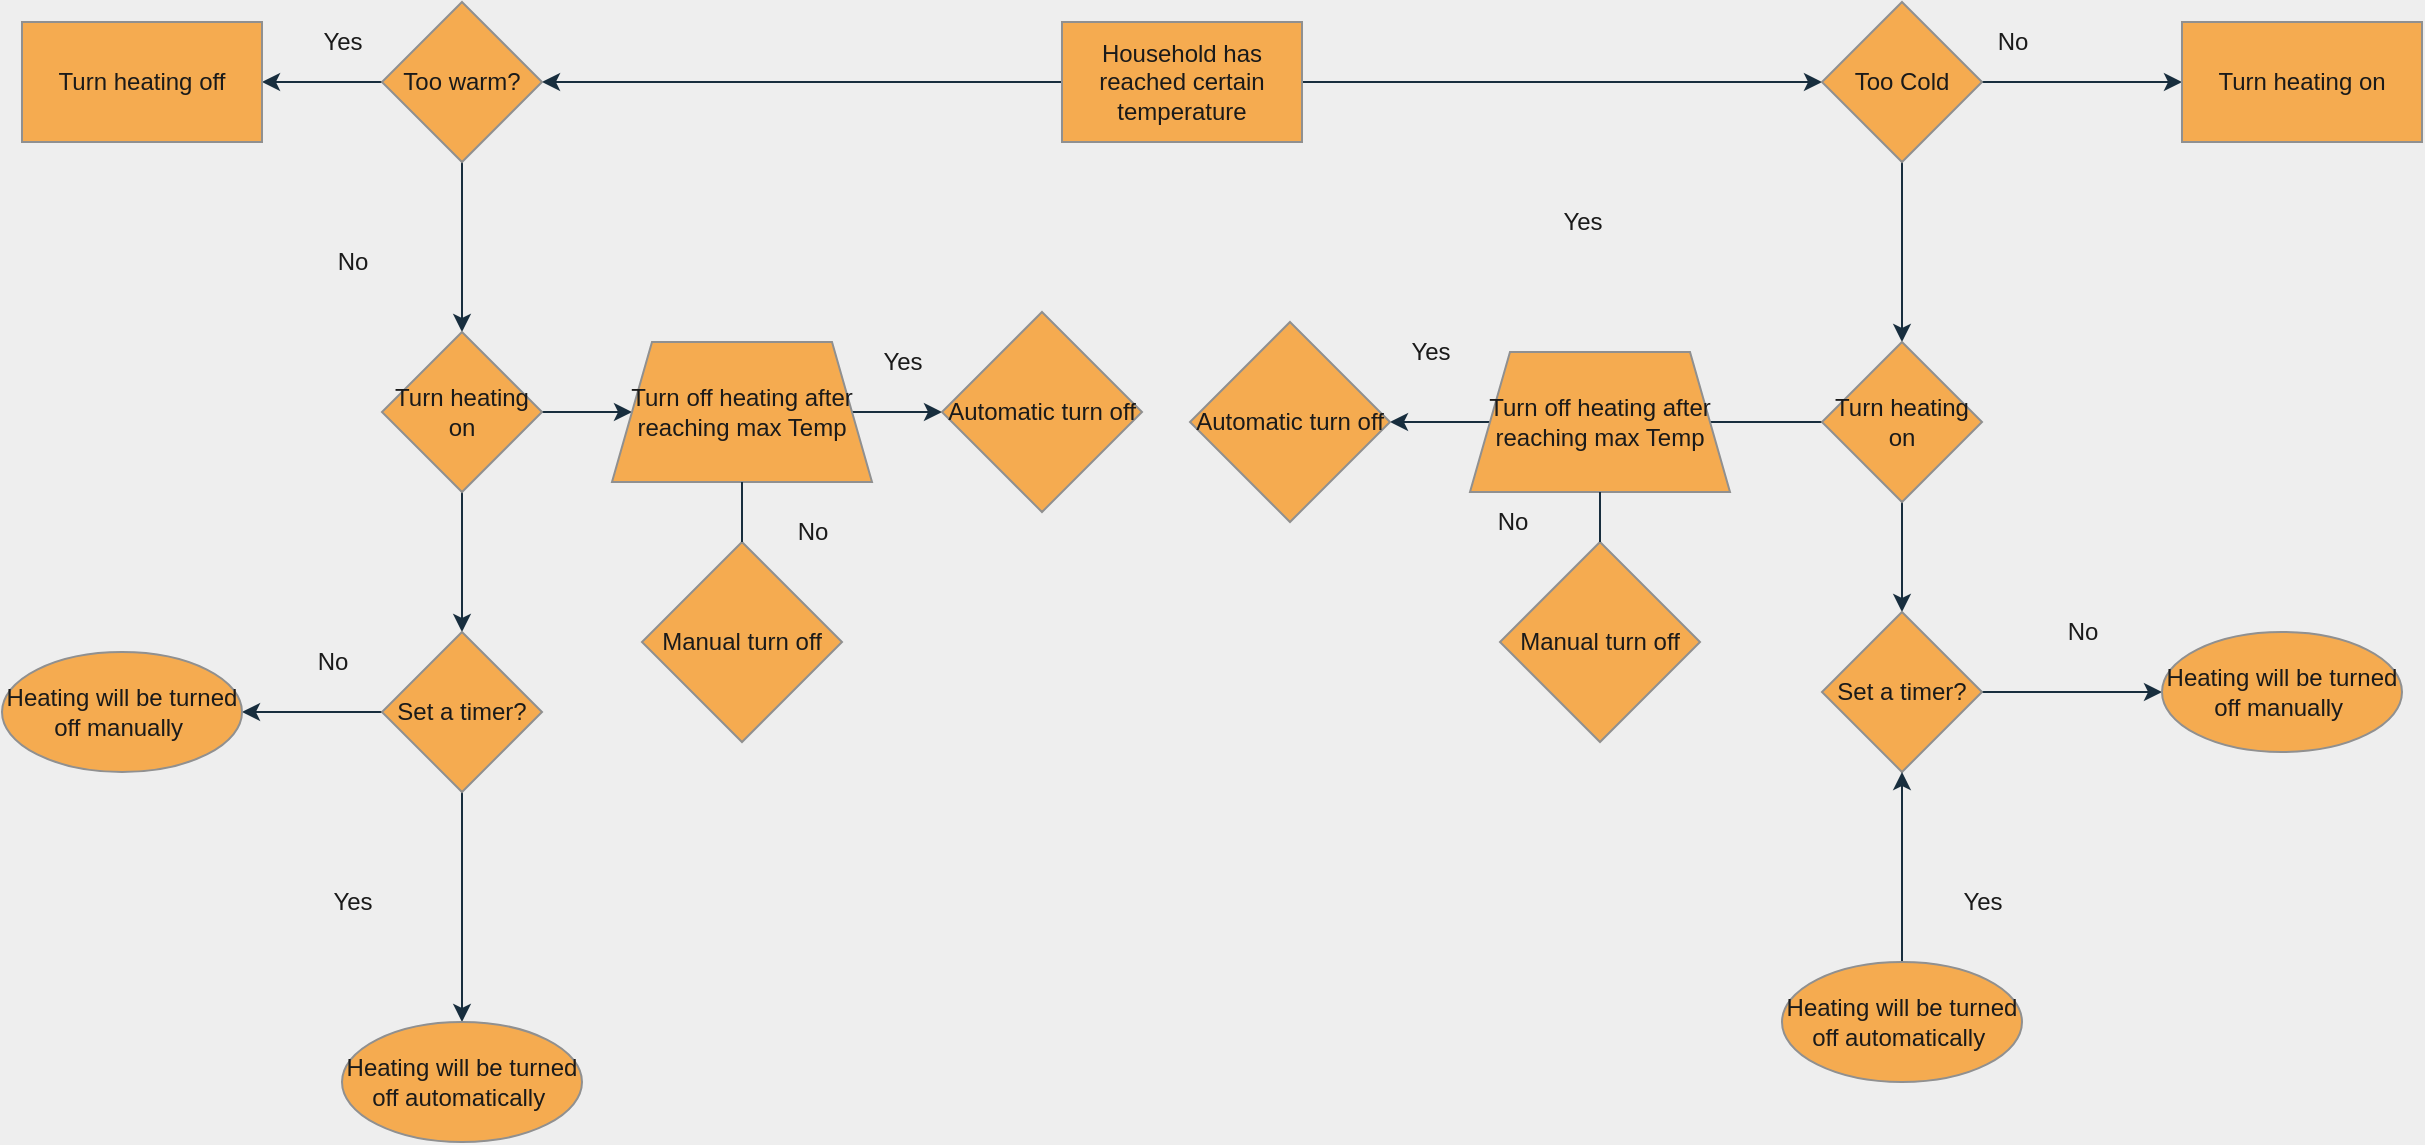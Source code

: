 <mxfile version="16.2.4" type="github">
  <diagram id="C5RBs43oDa-KdzZeNtuy" name="Page-1">
    <mxGraphModel dx="2282" dy="994" grid="1" gridSize="10" guides="1" tooltips="1" connect="1" arrows="1" fold="1" page="1" pageScale="1" pageWidth="827" pageHeight="1169" background="#EEEEEE" math="0" shadow="0">
      <root>
        <mxCell id="WIyWlLk6GJQsqaUBKTNV-0" />
        <mxCell id="WIyWlLk6GJQsqaUBKTNV-1" parent="WIyWlLk6GJQsqaUBKTNV-0" />
        <mxCell id="AhL8R2B9VOhH9M5mt7-Z-12" value="" style="edgeStyle=orthogonalEdgeStyle;rounded=0;orthogonalLoop=1;jettySize=auto;html=1;labelBackgroundColor=#EEEEEE;strokeColor=#182E3E;fontColor=#1A1A1A;" edge="1" parent="WIyWlLk6GJQsqaUBKTNV-1" source="AhL8R2B9VOhH9M5mt7-Z-10" target="AhL8R2B9VOhH9M5mt7-Z-11">
          <mxGeometry relative="1" as="geometry" />
        </mxCell>
        <mxCell id="AhL8R2B9VOhH9M5mt7-Z-14" value="" style="edgeStyle=orthogonalEdgeStyle;rounded=0;orthogonalLoop=1;jettySize=auto;html=1;labelBackgroundColor=#EEEEEE;strokeColor=#182E3E;fontColor=#1A1A1A;" edge="1" parent="WIyWlLk6GJQsqaUBKTNV-1" source="AhL8R2B9VOhH9M5mt7-Z-10" target="AhL8R2B9VOhH9M5mt7-Z-13">
          <mxGeometry relative="1" as="geometry" />
        </mxCell>
        <mxCell id="AhL8R2B9VOhH9M5mt7-Z-10" value="Household has reached certain temperature" style="rounded=0;whiteSpace=wrap;html=1;fillColor=#F5AB50;strokeColor=#909090;fontColor=#1A1A1A;" vertex="1" parent="WIyWlLk6GJQsqaUBKTNV-1">
          <mxGeometry x="250" y="40" width="120" height="60" as="geometry" />
        </mxCell>
        <mxCell id="AhL8R2B9VOhH9M5mt7-Z-16" value="" style="edgeStyle=orthogonalEdgeStyle;rounded=0;orthogonalLoop=1;jettySize=auto;html=1;labelBackgroundColor=#EEEEEE;strokeColor=#182E3E;fontColor=#1A1A1A;" edge="1" parent="WIyWlLk6GJQsqaUBKTNV-1" source="AhL8R2B9VOhH9M5mt7-Z-11" target="AhL8R2B9VOhH9M5mt7-Z-15">
          <mxGeometry relative="1" as="geometry" />
        </mxCell>
        <mxCell id="AhL8R2B9VOhH9M5mt7-Z-77" style="edgeStyle=orthogonalEdgeStyle;rounded=0;orthogonalLoop=1;jettySize=auto;html=1;exitX=0.5;exitY=1;exitDx=0;exitDy=0;entryX=0.5;entryY=0;entryDx=0;entryDy=0;labelBackgroundColor=#EEEEEE;strokeColor=#182E3E;fontColor=#1A1A1A;" edge="1" parent="WIyWlLk6GJQsqaUBKTNV-1" source="AhL8R2B9VOhH9M5mt7-Z-11" target="AhL8R2B9VOhH9M5mt7-Z-63">
          <mxGeometry relative="1" as="geometry" />
        </mxCell>
        <mxCell id="AhL8R2B9VOhH9M5mt7-Z-11" value="Too Cold" style="rhombus;whiteSpace=wrap;html=1;rounded=0;fillColor=#F5AB50;strokeColor=#909090;fontColor=#1A1A1A;" vertex="1" parent="WIyWlLk6GJQsqaUBKTNV-1">
          <mxGeometry x="630" y="30" width="80" height="80" as="geometry" />
        </mxCell>
        <mxCell id="AhL8R2B9VOhH9M5mt7-Z-20" value="" style="edgeStyle=orthogonalEdgeStyle;rounded=0;orthogonalLoop=1;jettySize=auto;html=1;labelBackgroundColor=#EEEEEE;strokeColor=#182E3E;fontColor=#1A1A1A;" edge="1" parent="WIyWlLk6GJQsqaUBKTNV-1" source="AhL8R2B9VOhH9M5mt7-Z-13" target="AhL8R2B9VOhH9M5mt7-Z-19">
          <mxGeometry relative="1" as="geometry" />
        </mxCell>
        <mxCell id="AhL8R2B9VOhH9M5mt7-Z-23" value="" style="edgeStyle=orthogonalEdgeStyle;rounded=0;orthogonalLoop=1;jettySize=auto;html=1;labelBackgroundColor=#EEEEEE;strokeColor=#182E3E;fontColor=#1A1A1A;" edge="1" parent="WIyWlLk6GJQsqaUBKTNV-1" source="AhL8R2B9VOhH9M5mt7-Z-13" target="AhL8R2B9VOhH9M5mt7-Z-22">
          <mxGeometry relative="1" as="geometry" />
        </mxCell>
        <mxCell id="AhL8R2B9VOhH9M5mt7-Z-13" value="Too warm?" style="rhombus;whiteSpace=wrap;html=1;rounded=0;fillColor=#F5AB50;strokeColor=#909090;fontColor=#1A1A1A;" vertex="1" parent="WIyWlLk6GJQsqaUBKTNV-1">
          <mxGeometry x="-90" y="30" width="80" height="80" as="geometry" />
        </mxCell>
        <mxCell id="AhL8R2B9VOhH9M5mt7-Z-15" value="Turn heating on" style="whiteSpace=wrap;html=1;rounded=0;fillColor=#F5AB50;strokeColor=#909090;fontColor=#1A1A1A;" vertex="1" parent="WIyWlLk6GJQsqaUBKTNV-1">
          <mxGeometry x="810" y="40" width="120" height="60" as="geometry" />
        </mxCell>
        <mxCell id="AhL8R2B9VOhH9M5mt7-Z-17" value="No" style="text;html=1;align=center;verticalAlign=middle;resizable=0;points=[];autosize=1;strokeColor=none;fillColor=none;fontColor=#1A1A1A;" vertex="1" parent="WIyWlLk6GJQsqaUBKTNV-1">
          <mxGeometry x="710" y="40" width="30" height="20" as="geometry" />
        </mxCell>
        <mxCell id="AhL8R2B9VOhH9M5mt7-Z-19" value="Turn heating off" style="whiteSpace=wrap;html=1;rounded=0;fillColor=#F5AB50;strokeColor=#909090;fontColor=#1A1A1A;" vertex="1" parent="WIyWlLk6GJQsqaUBKTNV-1">
          <mxGeometry x="-270" y="40" width="120" height="60" as="geometry" />
        </mxCell>
        <mxCell id="AhL8R2B9VOhH9M5mt7-Z-21" value="Yes" style="text;html=1;align=center;verticalAlign=middle;resizable=0;points=[];autosize=1;strokeColor=none;fillColor=none;fontColor=#1A1A1A;" vertex="1" parent="WIyWlLk6GJQsqaUBKTNV-1">
          <mxGeometry x="-130" y="40" width="40" height="20" as="geometry" />
        </mxCell>
        <mxCell id="AhL8R2B9VOhH9M5mt7-Z-26" value="" style="edgeStyle=orthogonalEdgeStyle;rounded=0;orthogonalLoop=1;jettySize=auto;html=1;labelBackgroundColor=#EEEEEE;strokeColor=#182E3E;fontColor=#1A1A1A;" edge="1" parent="WIyWlLk6GJQsqaUBKTNV-1" source="AhL8R2B9VOhH9M5mt7-Z-22" target="AhL8R2B9VOhH9M5mt7-Z-25">
          <mxGeometry relative="1" as="geometry" />
        </mxCell>
        <mxCell id="AhL8R2B9VOhH9M5mt7-Z-59" style="edgeStyle=orthogonalEdgeStyle;rounded=0;orthogonalLoop=1;jettySize=auto;html=1;entryX=0;entryY=0.5;entryDx=0;entryDy=0;labelBackgroundColor=#EEEEEE;strokeColor=#182E3E;fontColor=#1A1A1A;" edge="1" parent="WIyWlLk6GJQsqaUBKTNV-1" source="AhL8R2B9VOhH9M5mt7-Z-22" target="AhL8R2B9VOhH9M5mt7-Z-40">
          <mxGeometry relative="1" as="geometry" />
        </mxCell>
        <mxCell id="AhL8R2B9VOhH9M5mt7-Z-22" value="Turn heating on" style="rhombus;whiteSpace=wrap;html=1;rounded=0;fillColor=#F5AB50;strokeColor=#909090;fontColor=#1A1A1A;" vertex="1" parent="WIyWlLk6GJQsqaUBKTNV-1">
          <mxGeometry x="-90" y="195" width="80" height="80" as="geometry" />
        </mxCell>
        <mxCell id="AhL8R2B9VOhH9M5mt7-Z-24" value="No" style="text;html=1;align=center;verticalAlign=middle;resizable=0;points=[];autosize=1;strokeColor=none;fillColor=none;fontColor=#1A1A1A;" vertex="1" parent="WIyWlLk6GJQsqaUBKTNV-1">
          <mxGeometry x="-120" y="150" width="30" height="20" as="geometry" />
        </mxCell>
        <mxCell id="AhL8R2B9VOhH9M5mt7-Z-28" value="" style="edgeStyle=orthogonalEdgeStyle;rounded=0;orthogonalLoop=1;jettySize=auto;html=1;labelBackgroundColor=#EEEEEE;strokeColor=#182E3E;fontColor=#1A1A1A;" edge="1" parent="WIyWlLk6GJQsqaUBKTNV-1" source="AhL8R2B9VOhH9M5mt7-Z-25" target="AhL8R2B9VOhH9M5mt7-Z-27">
          <mxGeometry relative="1" as="geometry" />
        </mxCell>
        <mxCell id="AhL8R2B9VOhH9M5mt7-Z-31" value="" style="edgeStyle=orthogonalEdgeStyle;rounded=0;orthogonalLoop=1;jettySize=auto;html=1;labelBackgroundColor=#EEEEEE;strokeColor=#182E3E;fontColor=#1A1A1A;" edge="1" parent="WIyWlLk6GJQsqaUBKTNV-1" source="AhL8R2B9VOhH9M5mt7-Z-25" target="AhL8R2B9VOhH9M5mt7-Z-30">
          <mxGeometry relative="1" as="geometry" />
        </mxCell>
        <mxCell id="AhL8R2B9VOhH9M5mt7-Z-25" value="Set a timer?" style="rhombus;whiteSpace=wrap;html=1;rounded=0;fillColor=#F5AB50;strokeColor=#909090;fontColor=#1A1A1A;" vertex="1" parent="WIyWlLk6GJQsqaUBKTNV-1">
          <mxGeometry x="-90" y="345" width="80" height="80" as="geometry" />
        </mxCell>
        <mxCell id="AhL8R2B9VOhH9M5mt7-Z-27" value="Heating will be turned off manually&amp;nbsp;" style="ellipse;whiteSpace=wrap;html=1;rounded=0;fillColor=#F5AB50;strokeColor=#909090;fontColor=#1A1A1A;" vertex="1" parent="WIyWlLk6GJQsqaUBKTNV-1">
          <mxGeometry x="-280" y="355" width="120" height="60" as="geometry" />
        </mxCell>
        <mxCell id="AhL8R2B9VOhH9M5mt7-Z-29" value="No" style="text;html=1;align=center;verticalAlign=middle;resizable=0;points=[];autosize=1;strokeColor=none;fillColor=none;fontColor=#1A1A1A;" vertex="1" parent="WIyWlLk6GJQsqaUBKTNV-1">
          <mxGeometry x="-130" y="350" width="30" height="20" as="geometry" />
        </mxCell>
        <mxCell id="AhL8R2B9VOhH9M5mt7-Z-30" value="Heating will be turned off automatically&amp;nbsp;" style="ellipse;whiteSpace=wrap;html=1;rounded=0;fillColor=#F5AB50;strokeColor=#909090;fontColor=#1A1A1A;" vertex="1" parent="WIyWlLk6GJQsqaUBKTNV-1">
          <mxGeometry x="-110" y="540" width="120" height="60" as="geometry" />
        </mxCell>
        <mxCell id="AhL8R2B9VOhH9M5mt7-Z-32" value="Yes" style="text;html=1;align=center;verticalAlign=middle;resizable=0;points=[];autosize=1;strokeColor=none;fillColor=none;fontColor=#1A1A1A;" vertex="1" parent="WIyWlLk6GJQsqaUBKTNV-1">
          <mxGeometry x="-125" y="470" width="40" height="20" as="geometry" />
        </mxCell>
        <mxCell id="AhL8R2B9VOhH9M5mt7-Z-44" value="" style="edgeStyle=orthogonalEdgeStyle;rounded=0;orthogonalLoop=1;jettySize=auto;html=1;labelBackgroundColor=#EEEEEE;strokeColor=#182E3E;fontColor=#1A1A1A;" edge="1" parent="WIyWlLk6GJQsqaUBKTNV-1" source="AhL8R2B9VOhH9M5mt7-Z-40" target="AhL8R2B9VOhH9M5mt7-Z-43">
          <mxGeometry relative="1" as="geometry" />
        </mxCell>
        <mxCell id="AhL8R2B9VOhH9M5mt7-Z-43" value="Automatic turn off" style="rhombus;whiteSpace=wrap;html=1;fillColor=#F5AB50;strokeColor=#909090;fontColor=#1A1A1A;" vertex="1" parent="WIyWlLk6GJQsqaUBKTNV-1">
          <mxGeometry x="190" y="185" width="100" height="100" as="geometry" />
        </mxCell>
        <mxCell id="AhL8R2B9VOhH9M5mt7-Z-45" value="Yes" style="text;html=1;align=center;verticalAlign=middle;resizable=0;points=[];autosize=1;strokeColor=none;fillColor=none;fontColor=#1A1A1A;" vertex="1" parent="WIyWlLk6GJQsqaUBKTNV-1">
          <mxGeometry x="150" y="200" width="40" height="20" as="geometry" />
        </mxCell>
        <mxCell id="AhL8R2B9VOhH9M5mt7-Z-47" value="No" style="text;html=1;align=center;verticalAlign=middle;resizable=0;points=[];autosize=1;strokeColor=none;fillColor=none;fontColor=#1A1A1A;" vertex="1" parent="WIyWlLk6GJQsqaUBKTNV-1">
          <mxGeometry x="110" y="285" width="30" height="20" as="geometry" />
        </mxCell>
        <mxCell id="AhL8R2B9VOhH9M5mt7-Z-49" value="Manual turn off" style="rhombus;whiteSpace=wrap;html=1;fillColor=#F5AB50;strokeColor=#909090;fontColor=#1A1A1A;" vertex="1" parent="WIyWlLk6GJQsqaUBKTNV-1">
          <mxGeometry x="40" y="300" width="100" height="100" as="geometry" />
        </mxCell>
        <mxCell id="AhL8R2B9VOhH9M5mt7-Z-40" value="Turn off heating after reaching max Temp" style="shape=trapezoid;perimeter=trapezoidPerimeter;whiteSpace=wrap;html=1;fixedSize=1;fillColor=#F5AB50;strokeColor=#909090;fontColor=#1A1A1A;" vertex="1" parent="WIyWlLk6GJQsqaUBKTNV-1">
          <mxGeometry x="25" y="200" width="130" height="70" as="geometry" />
        </mxCell>
        <mxCell id="AhL8R2B9VOhH9M5mt7-Z-53" value="" style="edgeStyle=orthogonalEdgeStyle;rounded=0;orthogonalLoop=1;jettySize=auto;html=1;exitX=0.5;exitY=0;exitDx=0;exitDy=0;endArrow=none;labelBackgroundColor=#EEEEEE;strokeColor=#182E3E;fontColor=#1A1A1A;" edge="1" parent="WIyWlLk6GJQsqaUBKTNV-1" source="AhL8R2B9VOhH9M5mt7-Z-49" target="AhL8R2B9VOhH9M5mt7-Z-40">
          <mxGeometry relative="1" as="geometry">
            <mxPoint x="305" y="270" as="targetPoint" />
            <mxPoint x="360" y="510" as="sourcePoint" />
          </mxGeometry>
        </mxCell>
        <mxCell id="AhL8R2B9VOhH9M5mt7-Z-60" value="Yes" style="text;html=1;align=center;verticalAlign=middle;resizable=0;points=[];autosize=1;strokeColor=none;fillColor=none;fontColor=#1A1A1A;" vertex="1" parent="WIyWlLk6GJQsqaUBKTNV-1">
          <mxGeometry x="490" y="130" width="40" height="20" as="geometry" />
        </mxCell>
        <mxCell id="AhL8R2B9VOhH9M5mt7-Z-62" style="edgeStyle=orthogonalEdgeStyle;rounded=0;orthogonalLoop=1;jettySize=auto;html=1;entryX=0;entryY=0.5;entryDx=0;entryDy=0;labelBackgroundColor=#EEEEEE;strokeColor=#182E3E;fontColor=#1A1A1A;" edge="1" parent="WIyWlLk6GJQsqaUBKTNV-1" source="AhL8R2B9VOhH9M5mt7-Z-63" target="AhL8R2B9VOhH9M5mt7-Z-75">
          <mxGeometry relative="1" as="geometry" />
        </mxCell>
        <mxCell id="AhL8R2B9VOhH9M5mt7-Z-78" style="edgeStyle=orthogonalEdgeStyle;rounded=0;orthogonalLoop=1;jettySize=auto;html=1;exitX=0.5;exitY=1;exitDx=0;exitDy=0;entryX=0.5;entryY=0;entryDx=0;entryDy=0;labelBackgroundColor=#EEEEEE;strokeColor=#182E3E;fontColor=#1A1A1A;" edge="1" parent="WIyWlLk6GJQsqaUBKTNV-1" source="AhL8R2B9VOhH9M5mt7-Z-63" target="AhL8R2B9VOhH9M5mt7-Z-66">
          <mxGeometry relative="1" as="geometry" />
        </mxCell>
        <mxCell id="AhL8R2B9VOhH9M5mt7-Z-63" value="Turn heating on" style="rhombus;whiteSpace=wrap;html=1;rounded=0;fillColor=#F5AB50;strokeColor=#909090;fontColor=#1A1A1A;" vertex="1" parent="WIyWlLk6GJQsqaUBKTNV-1">
          <mxGeometry x="630" y="200" width="80" height="80" as="geometry" />
        </mxCell>
        <mxCell id="AhL8R2B9VOhH9M5mt7-Z-64" value="" style="edgeStyle=orthogonalEdgeStyle;rounded=0;orthogonalLoop=1;jettySize=auto;html=1;labelBackgroundColor=#EEEEEE;strokeColor=#182E3E;fontColor=#1A1A1A;" edge="1" parent="WIyWlLk6GJQsqaUBKTNV-1" source="AhL8R2B9VOhH9M5mt7-Z-66" target="AhL8R2B9VOhH9M5mt7-Z-67">
          <mxGeometry relative="1" as="geometry" />
        </mxCell>
        <mxCell id="AhL8R2B9VOhH9M5mt7-Z-66" value="Set a timer?" style="rhombus;whiteSpace=wrap;html=1;rounded=0;fillColor=#F5AB50;strokeColor=#909090;fontColor=#1A1A1A;" vertex="1" parent="WIyWlLk6GJQsqaUBKTNV-1">
          <mxGeometry x="630" y="335" width="80" height="80" as="geometry" />
        </mxCell>
        <mxCell id="AhL8R2B9VOhH9M5mt7-Z-67" value="Heating will be turned off manually&amp;nbsp;" style="ellipse;whiteSpace=wrap;html=1;rounded=0;fillColor=#F5AB50;strokeColor=#909090;fontColor=#1A1A1A;" vertex="1" parent="WIyWlLk6GJQsqaUBKTNV-1">
          <mxGeometry x="800" y="345" width="120" height="60" as="geometry" />
        </mxCell>
        <mxCell id="AhL8R2B9VOhH9M5mt7-Z-69" value="Yes" style="text;html=1;align=center;verticalAlign=middle;resizable=0;points=[];autosize=1;strokeColor=none;fillColor=none;fontColor=#1A1A1A;" vertex="1" parent="WIyWlLk6GJQsqaUBKTNV-1">
          <mxGeometry x="414" y="195" width="40" height="20" as="geometry" />
        </mxCell>
        <mxCell id="AhL8R2B9VOhH9M5mt7-Z-70" value="" style="edgeStyle=orthogonalEdgeStyle;rounded=0;orthogonalLoop=1;jettySize=auto;html=1;labelBackgroundColor=#EEEEEE;strokeColor=#182E3E;fontColor=#1A1A1A;" edge="1" parent="WIyWlLk6GJQsqaUBKTNV-1" source="AhL8R2B9VOhH9M5mt7-Z-75" target="AhL8R2B9VOhH9M5mt7-Z-71">
          <mxGeometry relative="1" as="geometry" />
        </mxCell>
        <mxCell id="AhL8R2B9VOhH9M5mt7-Z-71" value="Automatic turn off" style="rhombus;whiteSpace=wrap;html=1;fillColor=#F5AB50;strokeColor=#909090;fontColor=#1A1A1A;" vertex="1" parent="WIyWlLk6GJQsqaUBKTNV-1">
          <mxGeometry x="314" y="190" width="100" height="100" as="geometry" />
        </mxCell>
        <mxCell id="AhL8R2B9VOhH9M5mt7-Z-72" value="No" style="text;html=1;align=center;verticalAlign=middle;resizable=0;points=[];autosize=1;strokeColor=none;fillColor=none;fontColor=#1A1A1A;" vertex="1" parent="WIyWlLk6GJQsqaUBKTNV-1">
          <mxGeometry x="745" y="335" width="30" height="20" as="geometry" />
        </mxCell>
        <mxCell id="AhL8R2B9VOhH9M5mt7-Z-73" value="No" style="text;html=1;align=center;verticalAlign=middle;resizable=0;points=[];autosize=1;strokeColor=none;fillColor=none;fontColor=#1A1A1A;" vertex="1" parent="WIyWlLk6GJQsqaUBKTNV-1">
          <mxGeometry x="460" y="280" width="30" height="20" as="geometry" />
        </mxCell>
        <mxCell id="AhL8R2B9VOhH9M5mt7-Z-74" value="Manual turn off" style="rhombus;whiteSpace=wrap;html=1;fillColor=#F5AB50;strokeColor=#909090;fontColor=#1A1A1A;" vertex="1" parent="WIyWlLk6GJQsqaUBKTNV-1">
          <mxGeometry x="469" y="300" width="100" height="100" as="geometry" />
        </mxCell>
        <mxCell id="AhL8R2B9VOhH9M5mt7-Z-75" value="Turn off heating after reaching max Temp" style="shape=trapezoid;perimeter=trapezoidPerimeter;whiteSpace=wrap;html=1;fixedSize=1;fillColor=#F5AB50;strokeColor=#909090;fontColor=#1A1A1A;" vertex="1" parent="WIyWlLk6GJQsqaUBKTNV-1">
          <mxGeometry x="454" y="205" width="130" height="70" as="geometry" />
        </mxCell>
        <mxCell id="AhL8R2B9VOhH9M5mt7-Z-76" value="" style="edgeStyle=orthogonalEdgeStyle;rounded=0;orthogonalLoop=1;jettySize=auto;html=1;exitX=0.5;exitY=0;exitDx=0;exitDy=0;endArrow=none;labelBackgroundColor=#EEEEEE;strokeColor=#182E3E;fontColor=#1A1A1A;" edge="1" parent="WIyWlLk6GJQsqaUBKTNV-1" source="AhL8R2B9VOhH9M5mt7-Z-74" target="AhL8R2B9VOhH9M5mt7-Z-75">
          <mxGeometry relative="1" as="geometry">
            <mxPoint x="935" y="245" as="targetPoint" />
            <mxPoint x="990" y="485" as="sourcePoint" />
          </mxGeometry>
        </mxCell>
        <mxCell id="AhL8R2B9VOhH9M5mt7-Z-83" style="edgeStyle=orthogonalEdgeStyle;rounded=0;orthogonalLoop=1;jettySize=auto;html=1;exitX=0.5;exitY=0;exitDx=0;exitDy=0;entryX=0.5;entryY=1;entryDx=0;entryDy=0;labelBackgroundColor=#EEEEEE;strokeColor=#182E3E;fontColor=#1A1A1A;" edge="1" parent="WIyWlLk6GJQsqaUBKTNV-1" source="AhL8R2B9VOhH9M5mt7-Z-80" target="AhL8R2B9VOhH9M5mt7-Z-66">
          <mxGeometry relative="1" as="geometry">
            <mxPoint x="670" y="500" as="targetPoint" />
          </mxGeometry>
        </mxCell>
        <mxCell id="AhL8R2B9VOhH9M5mt7-Z-80" value="Heating will be turned off automatically&amp;nbsp;" style="ellipse;whiteSpace=wrap;html=1;rounded=0;fillColor=#F5AB50;strokeColor=#909090;fontColor=#1A1A1A;" vertex="1" parent="WIyWlLk6GJQsqaUBKTNV-1">
          <mxGeometry x="610" y="510" width="120" height="60" as="geometry" />
        </mxCell>
        <mxCell id="AhL8R2B9VOhH9M5mt7-Z-81" value="Yes" style="text;html=1;align=center;verticalAlign=middle;resizable=0;points=[];autosize=1;strokeColor=none;fillColor=none;fontColor=#1A1A1A;" vertex="1" parent="WIyWlLk6GJQsqaUBKTNV-1">
          <mxGeometry x="690" y="470" width="40" height="20" as="geometry" />
        </mxCell>
      </root>
    </mxGraphModel>
  </diagram>
</mxfile>
